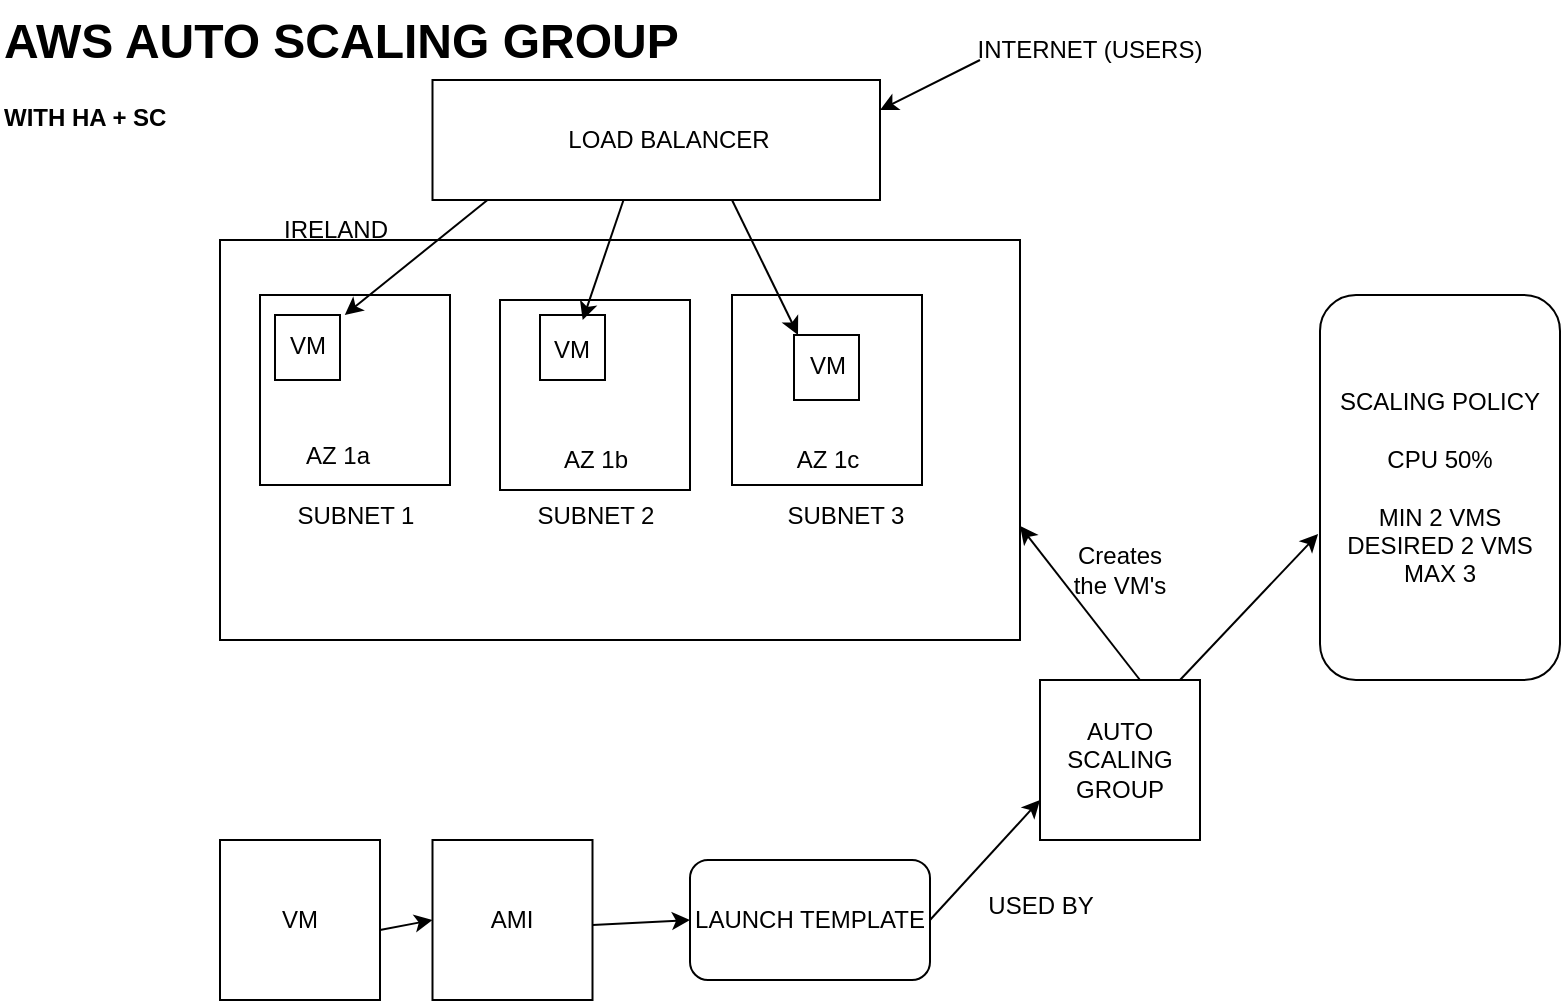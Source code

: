 <mxfile version="24.0.4" type="device">
  <diagram name="Page-1" id="U6x4JqQ6GjsXNDJfdD6n">
    <mxGraphModel dx="1034" dy="539" grid="1" gridSize="10" guides="1" tooltips="1" connect="1" arrows="1" fold="1" page="1" pageScale="1" pageWidth="827" pageHeight="1169" math="0" shadow="0">
      <root>
        <mxCell id="0" />
        <mxCell id="1" parent="0" />
        <mxCell id="71ffQLiC_f40-Ffij4la-1" value="" style="rounded=0;whiteSpace=wrap;html=1;" vertex="1" parent="1">
          <mxGeometry x="110" y="120" width="400" height="200" as="geometry" />
        </mxCell>
        <mxCell id="71ffQLiC_f40-Ffij4la-3" value="" style="whiteSpace=wrap;html=1;aspect=fixed;" vertex="1" parent="1">
          <mxGeometry x="250" y="150" width="95" height="95" as="geometry" />
        </mxCell>
        <mxCell id="71ffQLiC_f40-Ffij4la-5" value="" style="whiteSpace=wrap;html=1;aspect=fixed;" vertex="1" parent="1">
          <mxGeometry x="130" y="147.5" width="95" height="95" as="geometry" />
        </mxCell>
        <mxCell id="71ffQLiC_f40-Ffij4la-6" value="" style="whiteSpace=wrap;html=1;aspect=fixed;" vertex="1" parent="1">
          <mxGeometry x="366" y="147.5" width="95" height="95" as="geometry" />
        </mxCell>
        <mxCell id="71ffQLiC_f40-Ffij4la-7" value="" style="whiteSpace=wrap;html=1;aspect=fixed;" vertex="1" parent="1">
          <mxGeometry x="137.5" y="157.5" width="32.5" height="32.5" as="geometry" />
        </mxCell>
        <mxCell id="71ffQLiC_f40-Ffij4la-8" value="" style="whiteSpace=wrap;html=1;aspect=fixed;" vertex="1" parent="1">
          <mxGeometry x="270" y="157.5" width="32.5" height="32.5" as="geometry" />
        </mxCell>
        <mxCell id="71ffQLiC_f40-Ffij4la-9" value="" style="whiteSpace=wrap;html=1;aspect=fixed;" vertex="1" parent="1">
          <mxGeometry x="397" y="167.5" width="32.5" height="32.5" as="geometry" />
        </mxCell>
        <mxCell id="71ffQLiC_f40-Ffij4la-11" value="VM" style="text;html=1;align=center;verticalAlign=middle;whiteSpace=wrap;rounded=0;" vertex="1" parent="1">
          <mxGeometry x="123.75" y="157.5" width="60" height="30" as="geometry" />
        </mxCell>
        <mxCell id="71ffQLiC_f40-Ffij4la-12" value="VM" style="text;html=1;align=center;verticalAlign=middle;whiteSpace=wrap;rounded=0;" vertex="1" parent="1">
          <mxGeometry x="256.25" y="160" width="60" height="30" as="geometry" />
        </mxCell>
        <mxCell id="71ffQLiC_f40-Ffij4la-13" value="VM" style="text;html=1;align=center;verticalAlign=middle;whiteSpace=wrap;rounded=0;" vertex="1" parent="1">
          <mxGeometry x="384" y="167.5" width="60" height="30" as="geometry" />
        </mxCell>
        <mxCell id="71ffQLiC_f40-Ffij4la-14" value="SUBNET 1" style="text;html=1;align=center;verticalAlign=middle;whiteSpace=wrap;rounded=0;" vertex="1" parent="1">
          <mxGeometry x="138.75" y="242.5" width="77.5" height="30" as="geometry" />
        </mxCell>
        <mxCell id="71ffQLiC_f40-Ffij4la-16" value="SUBNET 2" style="text;html=1;align=center;verticalAlign=middle;whiteSpace=wrap;rounded=0;" vertex="1" parent="1">
          <mxGeometry x="258.75" y="242.5" width="77.5" height="30" as="geometry" />
        </mxCell>
        <mxCell id="71ffQLiC_f40-Ffij4la-17" value="SUBNET 3" style="text;html=1;align=center;verticalAlign=middle;whiteSpace=wrap;rounded=0;" vertex="1" parent="1">
          <mxGeometry x="383.5" y="242.5" width="77.5" height="30" as="geometry" />
        </mxCell>
        <mxCell id="71ffQLiC_f40-Ffij4la-18" value="AZ 1a" style="text;html=1;align=center;verticalAlign=middle;whiteSpace=wrap;rounded=0;" vertex="1" parent="1">
          <mxGeometry x="138.75" y="212.5" width="60" height="30" as="geometry" />
        </mxCell>
        <mxCell id="71ffQLiC_f40-Ffij4la-19" value="AZ 1b" style="text;html=1;align=center;verticalAlign=middle;whiteSpace=wrap;rounded=0;" vertex="1" parent="1">
          <mxGeometry x="267.5" y="215" width="60" height="30" as="geometry" />
        </mxCell>
        <mxCell id="71ffQLiC_f40-Ffij4la-20" value="AZ 1c" style="text;html=1;align=center;verticalAlign=middle;whiteSpace=wrap;rounded=0;" vertex="1" parent="1">
          <mxGeometry x="384" y="215" width="60" height="30" as="geometry" />
        </mxCell>
        <mxCell id="71ffQLiC_f40-Ffij4la-21" value="" style="rounded=0;whiteSpace=wrap;html=1;" vertex="1" parent="1">
          <mxGeometry x="216.25" y="40" width="223.75" height="60" as="geometry" />
        </mxCell>
        <mxCell id="71ffQLiC_f40-Ffij4la-22" value="LOAD BALANCER" style="text;html=1;align=center;verticalAlign=middle;whiteSpace=wrap;rounded=0;" vertex="1" parent="1">
          <mxGeometry x="267.5" y="55" width="132.5" height="30" as="geometry" />
        </mxCell>
        <mxCell id="71ffQLiC_f40-Ffij4la-23" value="" style="endArrow=classic;html=1;rounded=0;" edge="1" parent="1" target="71ffQLiC_f40-Ffij4la-11">
          <mxGeometry width="50" height="50" relative="1" as="geometry">
            <mxPoint x="243.75" y="100" as="sourcePoint" />
            <mxPoint x="183.75" y="180" as="targetPoint" />
          </mxGeometry>
        </mxCell>
        <mxCell id="71ffQLiC_f40-Ffij4la-24" value="" style="endArrow=classic;html=1;rounded=0;" edge="1" parent="1" target="71ffQLiC_f40-Ffij4la-12">
          <mxGeometry width="50" height="50" relative="1" as="geometry">
            <mxPoint x="311.75" y="100" as="sourcePoint" />
            <mxPoint x="240" y="158" as="targetPoint" />
          </mxGeometry>
        </mxCell>
        <mxCell id="71ffQLiC_f40-Ffij4la-25" value="" style="endArrow=classic;html=1;rounded=0;entryX=0.25;entryY=0;entryDx=0;entryDy=0;" edge="1" parent="1" target="71ffQLiC_f40-Ffij4la-13">
          <mxGeometry width="50" height="50" relative="1" as="geometry">
            <mxPoint x="366" y="100" as="sourcePoint" />
            <mxPoint x="345.25" y="160" as="targetPoint" />
          </mxGeometry>
        </mxCell>
        <mxCell id="71ffQLiC_f40-Ffij4la-26" value="VM" style="whiteSpace=wrap;html=1;aspect=fixed;" vertex="1" parent="1">
          <mxGeometry x="110" y="420" width="80" height="80" as="geometry" />
        </mxCell>
        <mxCell id="71ffQLiC_f40-Ffij4la-28" value="AUTO SCALING GROUP" style="whiteSpace=wrap;html=1;aspect=fixed;" vertex="1" parent="1">
          <mxGeometry x="520" y="340" width="80" height="80" as="geometry" />
        </mxCell>
        <mxCell id="71ffQLiC_f40-Ffij4la-29" value="AMI" style="whiteSpace=wrap;html=1;aspect=fixed;" vertex="1" parent="1">
          <mxGeometry x="216.25" y="420" width="80" height="80" as="geometry" />
        </mxCell>
        <mxCell id="71ffQLiC_f40-Ffij4la-30" value="LAUNCH TEMPLATE" style="rounded=1;whiteSpace=wrap;html=1;" vertex="1" parent="1">
          <mxGeometry x="345" y="430" width="120" height="60" as="geometry" />
        </mxCell>
        <mxCell id="71ffQLiC_f40-Ffij4la-32" value="SCALING POLICY&lt;div&gt;&lt;br&gt;&lt;div&gt;CPU 50%&lt;/div&gt;&lt;div&gt;&lt;br&gt;&lt;/div&gt;&lt;div&gt;MIN 2 VMS&lt;/div&gt;&lt;div&gt;DESIRED 2 VMS&lt;/div&gt;&lt;div&gt;MAX 3&lt;/div&gt;&lt;/div&gt;" style="rounded=1;whiteSpace=wrap;html=1;direction=south;" vertex="1" parent="1">
          <mxGeometry x="660" y="147.5" width="120" height="192.5" as="geometry" />
        </mxCell>
        <mxCell id="71ffQLiC_f40-Ffij4la-33" value="" style="endArrow=classic;html=1;rounded=0;entryX=0;entryY=0.5;entryDx=0;entryDy=0;" edge="1" parent="1" target="71ffQLiC_f40-Ffij4la-29">
          <mxGeometry width="50" height="50" relative="1" as="geometry">
            <mxPoint x="190" y="465" as="sourcePoint" />
            <mxPoint x="216.25" y="455" as="targetPoint" />
          </mxGeometry>
        </mxCell>
        <mxCell id="71ffQLiC_f40-Ffij4la-35" value="" style="endArrow=classic;html=1;rounded=0;entryX=0;entryY=0.5;entryDx=0;entryDy=0;" edge="1" parent="1" target="71ffQLiC_f40-Ffij4la-30">
          <mxGeometry width="50" height="50" relative="1" as="geometry">
            <mxPoint x="296.25" y="462.5" as="sourcePoint" />
            <mxPoint x="322.25" y="457.5" as="targetPoint" />
          </mxGeometry>
        </mxCell>
        <mxCell id="71ffQLiC_f40-Ffij4la-36" value="" style="endArrow=classic;html=1;rounded=0;entryX=0;entryY=0.75;entryDx=0;entryDy=0;" edge="1" parent="1" target="71ffQLiC_f40-Ffij4la-28">
          <mxGeometry width="50" height="50" relative="1" as="geometry">
            <mxPoint x="465" y="460" as="sourcePoint" />
            <mxPoint x="515" y="410" as="targetPoint" />
          </mxGeometry>
        </mxCell>
        <mxCell id="71ffQLiC_f40-Ffij4la-38" value="USED BY" style="text;html=1;align=center;verticalAlign=middle;resizable=0;points=[];autosize=1;strokeColor=none;fillColor=none;" vertex="1" parent="1">
          <mxGeometry x="480" y="438" width="80" height="30" as="geometry" />
        </mxCell>
        <mxCell id="71ffQLiC_f40-Ffij4la-39" value="" style="endArrow=classic;html=1;rounded=0;entryX=1;entryY=0.715;entryDx=0;entryDy=0;entryPerimeter=0;" edge="1" parent="1" target="71ffQLiC_f40-Ffij4la-1">
          <mxGeometry width="50" height="50" relative="1" as="geometry">
            <mxPoint x="570" y="340" as="sourcePoint" />
            <mxPoint x="620" y="290" as="targetPoint" />
          </mxGeometry>
        </mxCell>
        <mxCell id="71ffQLiC_f40-Ffij4la-40" value="Creates the VM&#39;s" style="text;html=1;align=center;verticalAlign=middle;whiteSpace=wrap;rounded=0;" vertex="1" parent="1">
          <mxGeometry x="530" y="270" width="60" height="30" as="geometry" />
        </mxCell>
        <mxCell id="71ffQLiC_f40-Ffij4la-41" value="" style="endArrow=classic;html=1;rounded=0;entryX=0.621;entryY=1.008;entryDx=0;entryDy=0;entryPerimeter=0;" edge="1" parent="1" target="71ffQLiC_f40-Ffij4la-32">
          <mxGeometry width="50" height="50" relative="1" as="geometry">
            <mxPoint x="590" y="340" as="sourcePoint" />
            <mxPoint x="640" y="290" as="targetPoint" />
          </mxGeometry>
        </mxCell>
        <mxCell id="71ffQLiC_f40-Ffij4la-42" value="" style="endArrow=classic;html=1;rounded=0;entryX=0.825;entryY=-0.025;entryDx=0;entryDy=0;entryPerimeter=0;" edge="1" parent="1">
          <mxGeometry width="50" height="50" relative="1" as="geometry">
            <mxPoint x="490" y="30" as="sourcePoint" />
            <mxPoint x="440" y="55" as="targetPoint" />
          </mxGeometry>
        </mxCell>
        <mxCell id="71ffQLiC_f40-Ffij4la-43" value="INTERNET (USERS)" style="text;html=1;align=center;verticalAlign=middle;whiteSpace=wrap;rounded=0;" vertex="1" parent="1">
          <mxGeometry x="480" y="10" width="130" height="30" as="geometry" />
        </mxCell>
        <mxCell id="71ffQLiC_f40-Ffij4la-45" value="IRELAND" style="text;html=1;align=center;verticalAlign=middle;whiteSpace=wrap;rounded=0;" vertex="1" parent="1">
          <mxGeometry x="137.5" y="100" width="60" height="30" as="geometry" />
        </mxCell>
        <mxCell id="71ffQLiC_f40-Ffij4la-46" value="&lt;h1 style=&quot;margin-top: 0px;&quot;&gt;AWS AUTO SCALING GROUP&lt;/h1&gt;&lt;p&gt;&lt;b&gt;WITH HA + SC&lt;/b&gt;&lt;/p&gt;" style="text;html=1;whiteSpace=wrap;overflow=hidden;rounded=0;" vertex="1" parent="1">
          <mxGeometry width="401.25" height="90" as="geometry" />
        </mxCell>
      </root>
    </mxGraphModel>
  </diagram>
</mxfile>
